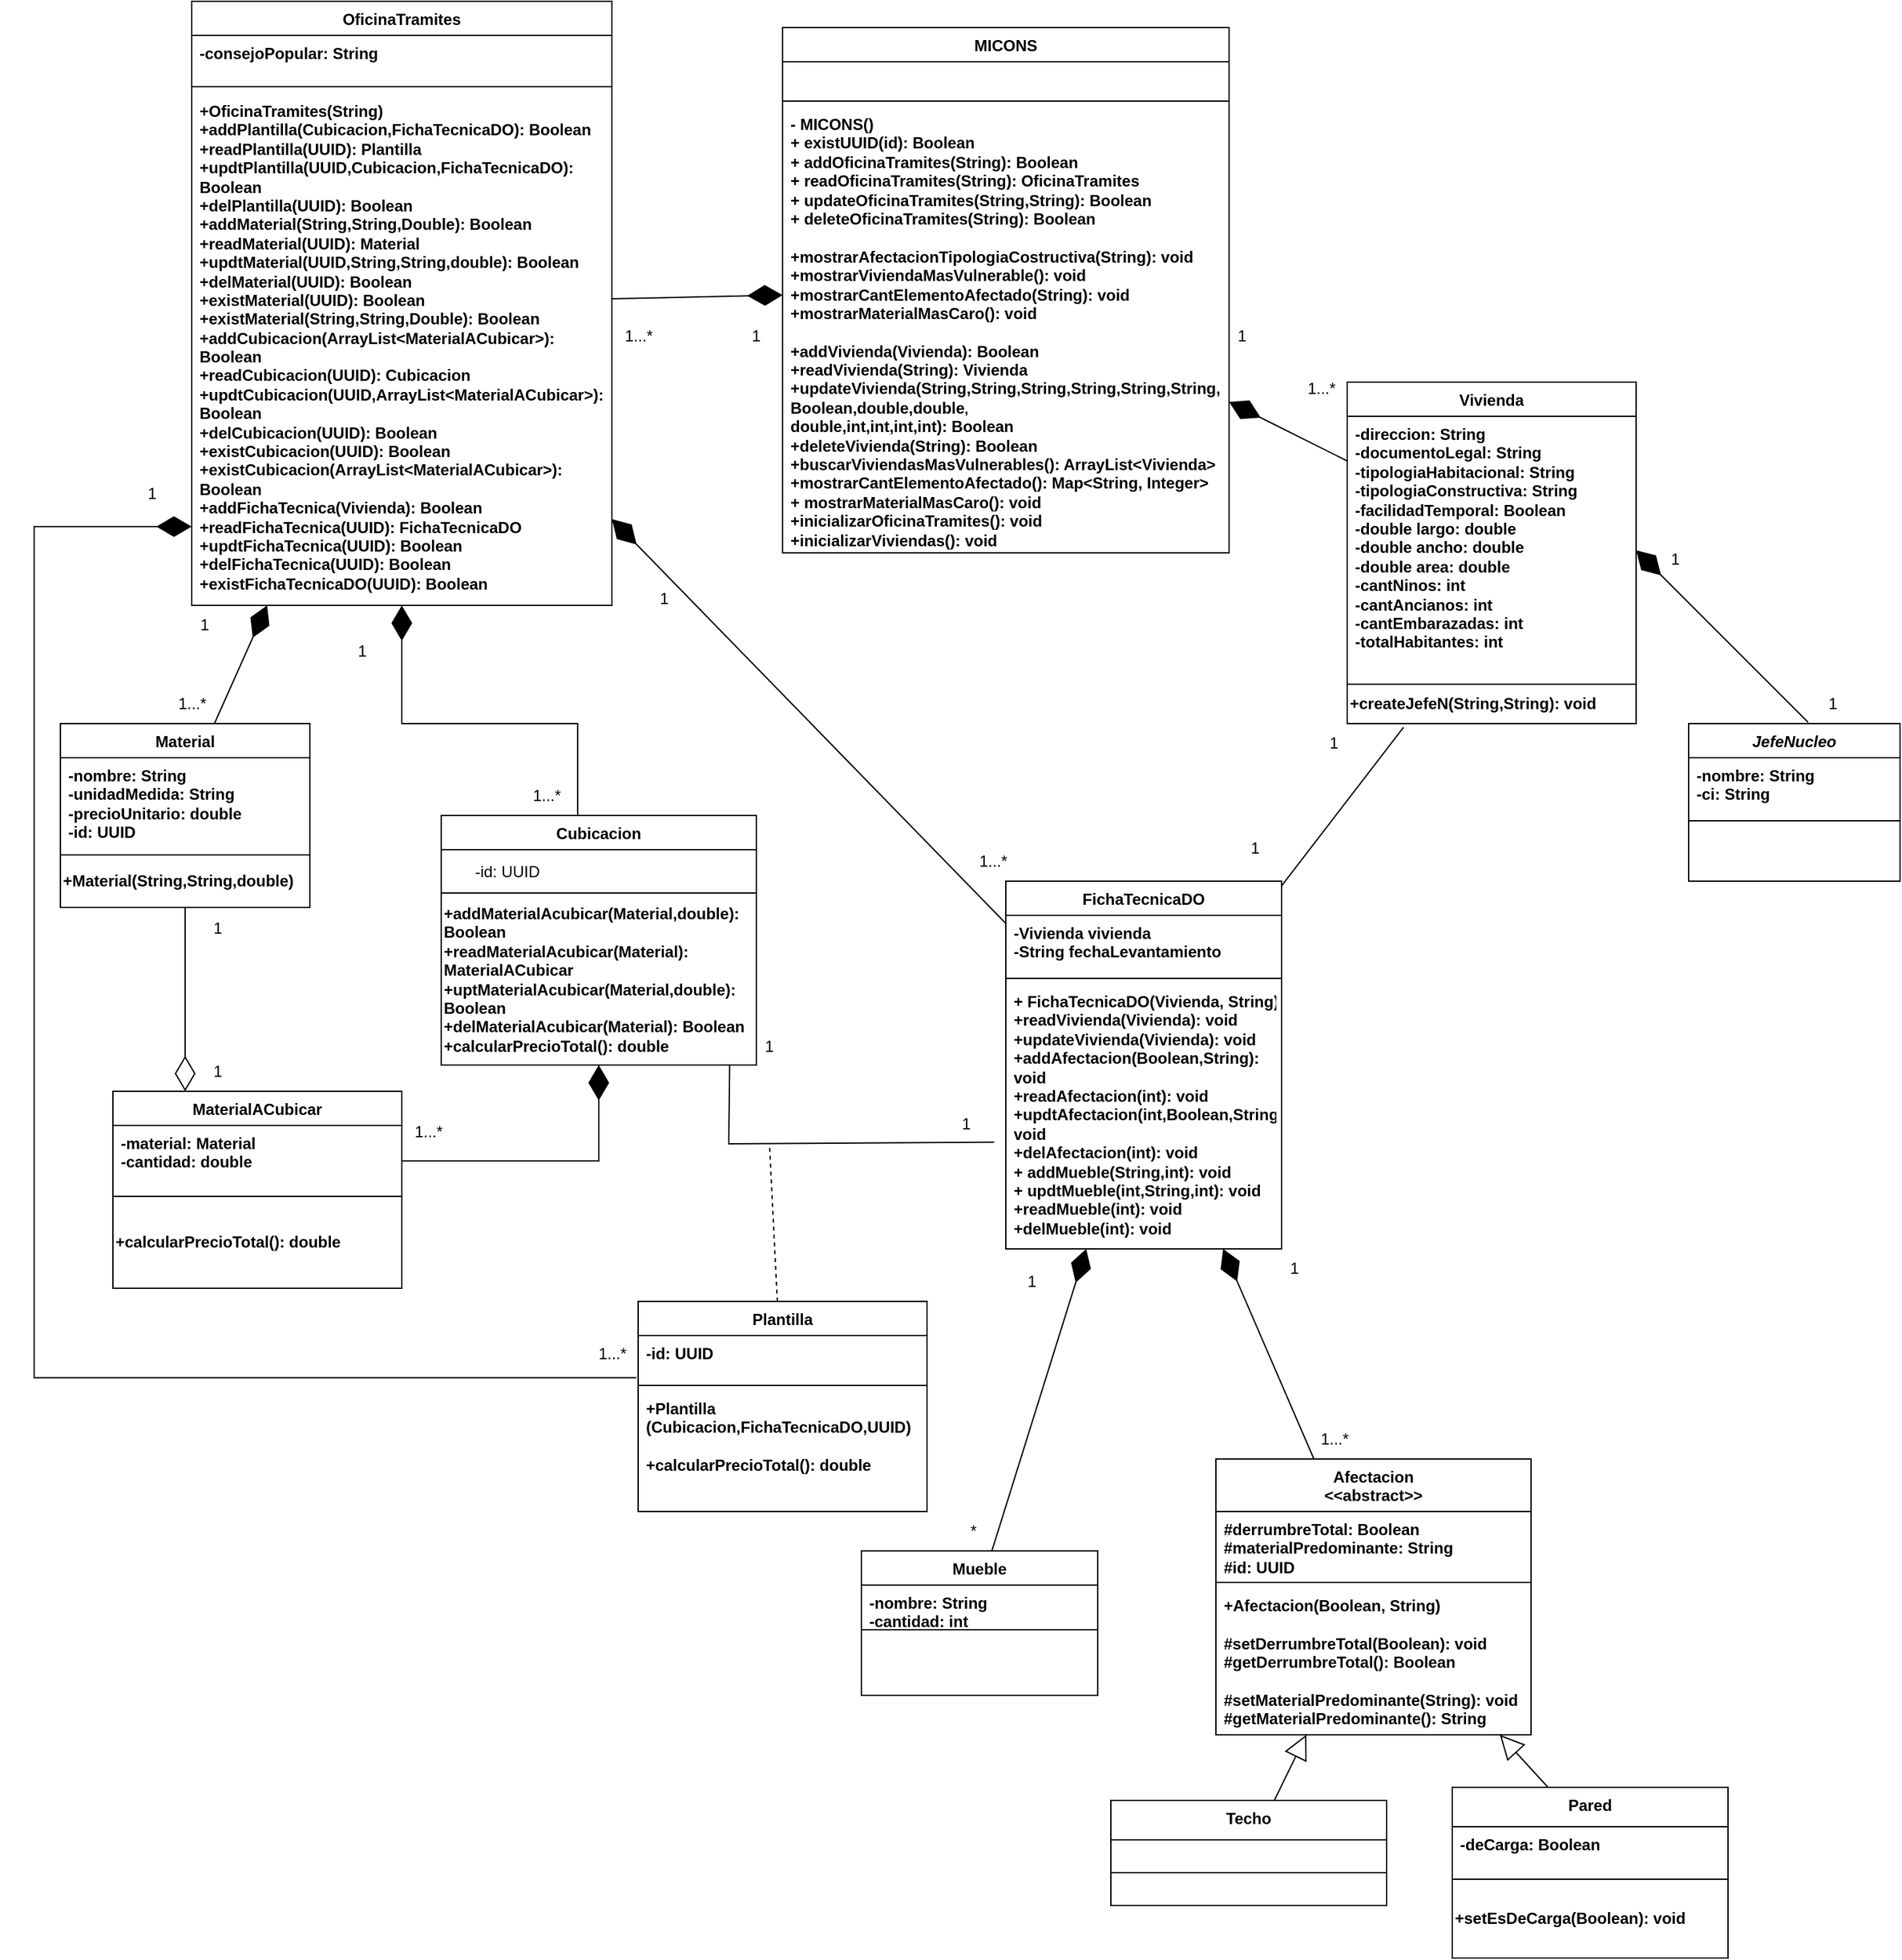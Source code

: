 <mxfile version="24.7.17">
  <diagram name="Página-1" id="uxyVnIiYmk9_Y5tA8j1G">
    <mxGraphModel dx="1691" dy="1685" grid="1" gridSize="10" guides="1" tooltips="1" connect="1" arrows="1" fold="1" page="1" pageScale="1" pageWidth="827" pageHeight="1169" background="#FFFFFF" math="0" shadow="0">
      <root>
        <mxCell id="0" />
        <mxCell id="1" parent="0" />
        <mxCell id="ZzRge6iATfEEZdk-JXdS-19" value="MICONS" style="swimlane;fontStyle=1;align=center;verticalAlign=top;childLayout=stackLayout;horizontal=1;startSize=26;horizontalStack=0;resizeParent=1;resizeParentMax=0;resizeLast=0;collapsible=1;marginBottom=0;whiteSpace=wrap;html=1;" parent="1" vertex="1">
          <mxGeometry x="70" y="-440" width="340" height="400" as="geometry" />
        </mxCell>
        <mxCell id="ZzRge6iATfEEZdk-JXdS-107" value="&lt;br&gt;&lt;div&gt;&lt;br&gt;&lt;/div&gt;" style="text;strokeColor=none;fillColor=none;align=left;verticalAlign=top;spacingLeft=4;spacingRight=4;overflow=hidden;rotatable=0;points=[[0,0.5],[1,0.5]];portConstraint=eastwest;whiteSpace=wrap;html=1;" parent="ZzRge6iATfEEZdk-JXdS-19" vertex="1">
          <mxGeometry y="26" width="340" height="26" as="geometry" />
        </mxCell>
        <mxCell id="ZzRge6iATfEEZdk-JXdS-21" value="" style="line;strokeWidth=1;fillColor=none;align=left;verticalAlign=middle;spacingTop=-1;spacingLeft=3;spacingRight=3;rotatable=0;labelPosition=right;points=[];portConstraint=eastwest;strokeColor=inherit;" parent="ZzRge6iATfEEZdk-JXdS-19" vertex="1">
          <mxGeometry y="52" width="340" height="8" as="geometry" />
        </mxCell>
        <mxCell id="ZzRge6iATfEEZdk-JXdS-22" value="&lt;div&gt;&lt;b&gt;- MICONS()&lt;/b&gt;&lt;/div&gt;&lt;div&gt;&lt;b&gt;+ existUUID(id): Boolean&lt;/b&gt;&lt;/div&gt;&lt;div&gt;&lt;b&gt;+ addOficinaTramites(String): Boolean&lt;/b&gt;&lt;/div&gt;&lt;b&gt;+ readOficinaTramites(String): OficinaTramites&lt;/b&gt;&lt;div&gt;&lt;b&gt;+ updateOficinaTramites(String,String): Boolean&lt;/b&gt;&lt;b&gt;&lt;br&gt;&lt;/b&gt;&lt;div&gt;&lt;b&gt;+ deleteOficinaTramites(String): Boolean&lt;br&gt;&lt;/b&gt;&lt;div&gt;&lt;b&gt;&lt;br&gt;&lt;/b&gt;&lt;/div&gt;&lt;div&gt;&lt;b&gt;+mostrarAfectacionTipologiaCostructiva(String): void&lt;/b&gt;&lt;/div&gt;&lt;div&gt;&lt;b&gt;+mostrarViviendaMasVulnerable(): void&lt;/b&gt;&lt;/div&gt;&lt;div&gt;&lt;b&gt;+mostrarCantElementoAfectado(String): void&lt;/b&gt;&lt;/div&gt;&lt;div&gt;&lt;b&gt;+mostrarMaterialMasCaro(): void&lt;/b&gt;&lt;/div&gt;&lt;div&gt;&lt;b style=&quot;background-color: initial;&quot;&gt;&lt;br&gt;&lt;/b&gt;&lt;/div&gt;&lt;div&gt;&lt;b style=&quot;background-color: initial;&quot;&gt;+addVivienda(Vivienda&lt;/b&gt;&lt;b style=&quot;background-color: initial;&quot;&gt;): Boolean&lt;/b&gt;&lt;/div&gt;&lt;div&gt;&lt;div&gt;&lt;b&gt;+readVivienda(String): Vivienda&lt;/b&gt;&lt;/div&gt;&lt;div&gt;&lt;b&gt;+updateVivienda(String,String,String,&lt;/b&gt;&lt;b style=&quot;background-color: initial;&quot;&gt;String,&lt;/b&gt;&lt;b style=&quot;background-color: initial;&quot;&gt;String,&lt;/b&gt;&lt;b style=&quot;background-color: initial;&quot;&gt;String&lt;/b&gt;&lt;b style=&quot;background-color: initial;&quot;&gt;,&lt;/b&gt;&lt;/div&gt;&lt;div&gt;&lt;b style=&quot;background-color: initial;&quot;&gt;Boolean,&lt;/b&gt;&lt;b style=&quot;background-color: initial;&quot;&gt;double,&lt;/b&gt;&lt;b style=&quot;background-color: initial;&quot;&gt;double&lt;span style=&quot;font-size: 10px;&quot;&gt;,&lt;/span&gt;&lt;/b&gt;&lt;/div&gt;&lt;div&gt;&lt;b style=&quot;background-color: initial;&quot;&gt;double,int,&lt;/b&gt;&lt;b style=&quot;background-color: initial;&quot;&gt;int,&lt;/b&gt;&lt;b style=&quot;background-color: initial;&quot;&gt;int,&lt;/b&gt;&lt;b style=&quot;background-color: initial;&quot;&gt;int&lt;/b&gt;&lt;b style=&quot;background-color: initial;&quot;&gt;): Boolean&lt;/b&gt;&lt;/div&gt;&lt;div&gt;&lt;b&gt;+deleteVivienda(String): Boolean&lt;/b&gt;&lt;/div&gt;&lt;/div&gt;&lt;/div&gt;&lt;/div&gt;&lt;div&gt;&lt;b&gt;+buscarViviendasMasVulnerables(): ArrayList&amp;lt;Vivienda&amp;gt;&lt;/b&gt;&lt;/div&gt;&lt;div&gt;&lt;b&gt;+mostrarCantElementoAfectado(): Map&amp;lt;String, Integer&amp;gt;&lt;/b&gt;&lt;/div&gt;&lt;div&gt;&lt;b&gt;+ mostrarMaterialMasCaro(): void&lt;/b&gt;&lt;/div&gt;&lt;div&gt;&lt;b&gt;+inicializarOficinaTramites(): void&lt;/b&gt;&lt;/div&gt;&lt;div&gt;&lt;b&gt;+inicializarViviendas(): void&lt;/b&gt;&lt;/div&gt;" style="text;strokeColor=none;fillColor=none;align=left;verticalAlign=top;spacingLeft=4;spacingRight=4;overflow=hidden;rotatable=0;points=[[0,0.5],[1,0.5]];portConstraint=eastwest;whiteSpace=wrap;html=1;" parent="ZzRge6iATfEEZdk-JXdS-19" vertex="1">
          <mxGeometry y="60" width="340" height="340" as="geometry" />
        </mxCell>
        <mxCell id="ZzRge6iATfEEZdk-JXdS-23" value="FichaTecnicaDO" style="swimlane;fontStyle=1;align=center;verticalAlign=top;childLayout=stackLayout;horizontal=1;startSize=26;horizontalStack=0;resizeParent=1;resizeParentMax=0;resizeLast=0;collapsible=1;marginBottom=0;whiteSpace=wrap;html=1;" parent="1" vertex="1">
          <mxGeometry x="240" y="210" width="210" height="280" as="geometry">
            <mxRectangle x="180" y="378" width="130" height="30" as="alternateBounds" />
          </mxGeometry>
        </mxCell>
        <mxCell id="ZzRge6iATfEEZdk-JXdS-24" value="&lt;b&gt;-Vivienda vivienda&lt;/b&gt;&lt;div&gt;&lt;b&gt;-String&lt;span style=&quot;background-color: transparent; color: light-dark(rgb(0, 0, 0), rgb(255, 255, 255));&quot;&gt;&amp;nbsp;fechaLevantamiento&lt;/span&gt;&lt;/b&gt;&lt;/div&gt;" style="text;strokeColor=none;fillColor=none;align=left;verticalAlign=top;spacingLeft=4;spacingRight=4;overflow=hidden;rotatable=0;points=[[0,0.5],[1,0.5]];portConstraint=eastwest;whiteSpace=wrap;html=1;" parent="ZzRge6iATfEEZdk-JXdS-23" vertex="1">
          <mxGeometry y="26" width="210" height="44" as="geometry" />
        </mxCell>
        <mxCell id="ZzRge6iATfEEZdk-JXdS-25" value="" style="line;strokeWidth=1;fillColor=none;align=left;verticalAlign=middle;spacingTop=-1;spacingLeft=3;spacingRight=3;rotatable=0;labelPosition=right;points=[];portConstraint=eastwest;strokeColor=inherit;" parent="ZzRge6iATfEEZdk-JXdS-23" vertex="1">
          <mxGeometry y="70" width="210" height="8" as="geometry" />
        </mxCell>
        <mxCell id="ZzRge6iATfEEZdk-JXdS-26" value="&lt;b&gt;+ FichaTecnicaDO(Vivienda, String)&lt;/b&gt;&lt;div&gt;&lt;b&gt;+readVivienda(Vivienda): void&lt;/b&gt;&lt;/div&gt;&lt;div&gt;&lt;b&gt;+updateVivienda(Vivienda): void&lt;/b&gt;&lt;/div&gt;&lt;div&gt;&lt;b&gt;+addAfectacion(Boolean,String): void&lt;/b&gt;&lt;/div&gt;&lt;div&gt;&lt;div&gt;&lt;b&gt;+read&lt;/b&gt;&lt;b style=&quot;background-color: initial;&quot;&gt;Afectacion&lt;/b&gt;&lt;b style=&quot;background-color: initial;&quot;&gt;(int&lt;/b&gt;&lt;b style=&quot;background-color: initial;&quot;&gt;): void&lt;/b&gt;&lt;/div&gt;&lt;div&gt;&lt;b&gt;+updtAfectacion(int,Boolean,String): void&lt;/b&gt;&lt;b style=&quot;background-color: initial;&quot;&gt;&lt;br&gt;&lt;/b&gt;&lt;/div&gt;&lt;div&gt;&lt;b&gt;+del&lt;/b&gt;&lt;b style=&quot;background-color: initial;&quot;&gt;Afectacion&lt;/b&gt;&lt;b style=&quot;background-color: initial;&quot;&gt;(int): void&lt;/b&gt;&lt;/div&gt;&lt;/div&gt;&lt;div&gt;&lt;b&gt;+ addMueble(String,int): void&lt;/b&gt;&lt;/div&gt;&lt;div&gt;&lt;b&gt;+ updtMueble(int,String,int): void&lt;/b&gt;&lt;b&gt;&lt;br&gt;&lt;/b&gt;&lt;/div&gt;&lt;div&gt;&lt;div&gt;&lt;b&gt;+readMueble(int): void&lt;/b&gt;&lt;/div&gt;&lt;div&gt;&lt;b&gt;+delMueble(int): void&lt;/b&gt;&lt;/div&gt;&lt;/div&gt;&lt;div&gt;&lt;br&gt;&lt;/div&gt;" style="text;strokeColor=none;fillColor=none;align=left;verticalAlign=top;spacingLeft=4;spacingRight=4;overflow=hidden;rotatable=0;points=[[0,0.5],[1,0.5]];portConstraint=eastwest;whiteSpace=wrap;html=1;" parent="ZzRge6iATfEEZdk-JXdS-23" vertex="1">
          <mxGeometry y="78" width="210" height="202" as="geometry" />
        </mxCell>
        <mxCell id="ZzRge6iATfEEZdk-JXdS-27" value="Vivienda" style="swimlane;fontStyle=1;align=center;verticalAlign=top;childLayout=stackLayout;horizontal=1;startSize=26;horizontalStack=0;resizeParent=1;resizeParentMax=0;resizeLast=0;collapsible=1;marginBottom=0;whiteSpace=wrap;html=1;" parent="1" vertex="1">
          <mxGeometry x="500" y="-170" width="220" height="230" as="geometry">
            <mxRectangle x="450" y="-150" width="90" height="30" as="alternateBounds" />
          </mxGeometry>
        </mxCell>
        <mxCell id="ZzRge6iATfEEZdk-JXdS-28" value="&lt;div&gt;&lt;b&gt;-direccion: String&lt;/b&gt;&lt;div&gt;&lt;div&gt;&lt;b&gt;-documentoLegal:&amp;nbsp;&lt;span style=&quot;background-color: initial;&quot;&gt;String&lt;/span&gt;&lt;/b&gt;&lt;/div&gt;&lt;/div&gt;&lt;div&gt;&lt;b&gt;-tipologiaHabitacional:&amp;nbsp;&lt;span style=&quot;background-color: initial;&quot;&gt;String&lt;/span&gt;&lt;/b&gt;&lt;/div&gt;&lt;div&gt;&lt;span style=&quot;background-color: transparent; color: light-dark(rgb(0, 0, 0), rgb(255, 255, 255));&quot;&gt;&lt;b&gt;-tipologiaConstructiva: String&lt;/b&gt;&lt;/span&gt;&lt;/div&gt;&lt;div&gt;&lt;b&gt;-facilidadTemporal: Boolean&lt;/b&gt;&lt;/div&gt;&lt;div&gt;&lt;b&gt;-double largo: double&lt;/b&gt;&lt;/div&gt;&lt;div&gt;&lt;b&gt;-double ancho: double&lt;/b&gt;&lt;/div&gt;&lt;div&gt;&lt;b&gt;-double area: double&lt;/b&gt;&lt;/div&gt;&lt;div&gt;&lt;b&gt;-cantNinos: int&lt;/b&gt;&lt;/div&gt;&lt;div&gt;&lt;b&gt;-cantAncianos: int&lt;/b&gt;&lt;/div&gt;&lt;div&gt;&lt;b&gt;-cantEmbarazadas: int&lt;/b&gt;&lt;/div&gt;&lt;div&gt;&lt;b&gt;-totalHabitantes: int&lt;/b&gt;&lt;/div&gt;&lt;/div&gt;" style="text;strokeColor=none;fillColor=none;align=left;verticalAlign=top;spacingLeft=4;spacingRight=4;overflow=hidden;rotatable=0;points=[[0,0.5],[1,0.5]];portConstraint=eastwest;whiteSpace=wrap;html=1;" parent="ZzRge6iATfEEZdk-JXdS-27" vertex="1">
          <mxGeometry y="26" width="220" height="204" as="geometry" />
        </mxCell>
        <mxCell id="ZzRge6iATfEEZdk-JXdS-39" value="JefeNucleo" style="swimlane;fontStyle=3;align=center;verticalAlign=top;childLayout=stackLayout;horizontal=1;startSize=26;horizontalStack=0;resizeParent=1;resizeParentMax=0;resizeLast=0;collapsible=1;marginBottom=0;whiteSpace=wrap;html=1;" parent="1" vertex="1">
          <mxGeometry x="760" y="90" width="161" height="120" as="geometry">
            <mxRectangle x="390" y="378" width="100" height="30" as="alternateBounds" />
          </mxGeometry>
        </mxCell>
        <mxCell id="ZzRge6iATfEEZdk-JXdS-40" value="-nombre:&amp;nbsp;String&lt;div&gt;-ci:&amp;nbsp;&lt;span style=&quot;background-color: initial;&quot;&gt;String&lt;/span&gt;&lt;/div&gt;" style="text;strokeColor=none;fillColor=none;align=left;verticalAlign=top;spacingLeft=4;spacingRight=4;overflow=hidden;rotatable=0;points=[[0,0.5],[1,0.5]];portConstraint=eastwest;whiteSpace=wrap;html=1;fontStyle=1" parent="ZzRge6iATfEEZdk-JXdS-39" vertex="1">
          <mxGeometry y="26" width="161" height="44" as="geometry" />
        </mxCell>
        <mxCell id="ZzRge6iATfEEZdk-JXdS-41" value="" style="line;strokeWidth=1;fillColor=none;align=left;verticalAlign=middle;spacingTop=-1;spacingLeft=3;spacingRight=3;rotatable=0;labelPosition=right;points=[];portConstraint=eastwest;strokeColor=inherit;" parent="ZzRge6iATfEEZdk-JXdS-39" vertex="1">
          <mxGeometry y="70" width="161" height="8" as="geometry" />
        </mxCell>
        <mxCell id="ZzRge6iATfEEZdk-JXdS-42" value="&lt;div&gt;&lt;br&gt;&lt;/div&gt;" style="text;strokeColor=none;fillColor=none;align=left;verticalAlign=top;spacingLeft=4;spacingRight=4;overflow=hidden;rotatable=0;points=[[0,0.5],[1,0.5]];portConstraint=eastwest;whiteSpace=wrap;html=1;" parent="ZzRge6iATfEEZdk-JXdS-39" vertex="1">
          <mxGeometry y="78" width="161" height="42" as="geometry" />
        </mxCell>
        <mxCell id="ZzRge6iATfEEZdk-JXdS-43" value="Afectacion&lt;div&gt;&amp;lt;&amp;lt;abstract&amp;gt;&amp;gt;&lt;/div&gt;" style="swimlane;fontStyle=1;align=center;verticalAlign=top;childLayout=stackLayout;horizontal=1;startSize=40;horizontalStack=0;resizeParent=1;resizeParentMax=0;resizeLast=0;collapsible=1;marginBottom=0;whiteSpace=wrap;html=1;" parent="1" vertex="1">
          <mxGeometry x="400" y="650" width="240" height="210" as="geometry">
            <mxRectangle x="450" y="560" width="110" height="40" as="alternateBounds" />
          </mxGeometry>
        </mxCell>
        <mxCell id="ZzRge6iATfEEZdk-JXdS-44" value="#derrumbreTotal: Boolean&lt;div&gt;#materialPredominante:&amp;nbsp;&lt;span style=&quot;background-color: initial;&quot;&gt;String&lt;/span&gt;&lt;/div&gt;&lt;div&gt;#id: UUID&lt;/div&gt;" style="text;strokeColor=none;fillColor=none;align=left;verticalAlign=top;spacingLeft=4;spacingRight=4;overflow=hidden;rotatable=0;points=[[0,0.5],[1,0.5]];portConstraint=eastwest;whiteSpace=wrap;html=1;fontStyle=1" parent="ZzRge6iATfEEZdk-JXdS-43" vertex="1">
          <mxGeometry y="40" width="240" height="50" as="geometry" />
        </mxCell>
        <mxCell id="ZzRge6iATfEEZdk-JXdS-45" value="" style="line;strokeWidth=1;fillColor=none;align=left;verticalAlign=middle;spacingTop=-1;spacingLeft=3;spacingRight=3;rotatable=0;labelPosition=right;points=[];portConstraint=eastwest;strokeColor=inherit;" parent="ZzRge6iATfEEZdk-JXdS-43" vertex="1">
          <mxGeometry y="90" width="240" height="8" as="geometry" />
        </mxCell>
        <mxCell id="ZzRge6iATfEEZdk-JXdS-46" value="&lt;div&gt;&lt;b&gt;+Afectacion(Boolean, String)&lt;/b&gt;&lt;/div&gt;&lt;div&gt;&lt;b&gt;&lt;br&gt;&lt;/b&gt;&lt;/div&gt;&lt;div&gt;&lt;div&gt;&lt;b&gt;#setDerrumbreTotal(Boolean): void&lt;/b&gt;&lt;/div&gt;&lt;div&gt;&lt;b&gt;#getDerrumbreTotal(): Boolean&lt;/b&gt;&lt;/div&gt;&lt;div&gt;&lt;b&gt;&lt;br&gt;&lt;/b&gt;&lt;/div&gt;&lt;b&gt;#setMaterialPredominante(String): void&lt;/b&gt;&lt;div&gt;&lt;b&gt;#getMaterialPredominante(): String&lt;br&gt;&lt;/b&gt;&lt;div&gt;&lt;br&gt;&lt;/div&gt;&lt;/div&gt;&lt;/div&gt;" style="text;strokeColor=none;fillColor=none;align=left;verticalAlign=top;spacingLeft=4;spacingRight=4;overflow=hidden;rotatable=0;points=[[0,0.5],[1,0.5]];portConstraint=eastwest;whiteSpace=wrap;html=1;" parent="ZzRge6iATfEEZdk-JXdS-43" vertex="1">
          <mxGeometry y="98" width="240" height="112" as="geometry" />
        </mxCell>
        <mxCell id="ZzRge6iATfEEZdk-JXdS-51" value="MaterialACubicar" style="swimlane;fontStyle=1;align=center;verticalAlign=top;childLayout=stackLayout;horizontal=1;startSize=26;horizontalStack=0;resizeParent=1;resizeParentMax=0;resizeLast=0;collapsible=1;marginBottom=0;whiteSpace=wrap;html=1;" parent="1" vertex="1">
          <mxGeometry x="-440" y="370" width="220" height="80" as="geometry">
            <mxRectangle x="490" y="420" width="100" height="30" as="alternateBounds" />
          </mxGeometry>
        </mxCell>
        <mxCell id="ZzRge6iATfEEZdk-JXdS-52" value="-material: Material&lt;div&gt;-cantidad: double&lt;/div&gt;" style="text;strokeColor=none;fillColor=none;align=left;verticalAlign=top;spacingLeft=4;spacingRight=4;overflow=hidden;rotatable=0;points=[[0,0.5],[1,0.5]];portConstraint=eastwest;whiteSpace=wrap;html=1;fontStyle=1" parent="ZzRge6iATfEEZdk-JXdS-51" vertex="1">
          <mxGeometry y="26" width="220" height="54" as="geometry" />
        </mxCell>
        <mxCell id="ZzRge6iATfEEZdk-JXdS-55" value="Material" style="swimlane;fontStyle=1;align=center;verticalAlign=top;childLayout=stackLayout;horizontal=1;startSize=26;horizontalStack=0;resizeParent=1;resizeParentMax=0;resizeLast=0;collapsible=1;marginBottom=0;whiteSpace=wrap;html=1;" parent="1" vertex="1">
          <mxGeometry x="-480" y="90" width="190" height="100" as="geometry" />
        </mxCell>
        <mxCell id="ZzRge6iATfEEZdk-JXdS-56" value="-nombre:&amp;nbsp;String&lt;div&gt;-unidadMedida:&amp;nbsp;&lt;span style=&quot;background-color: initial;&quot;&gt;String&lt;/span&gt;&lt;/div&gt;&lt;div&gt;-precioUnitario: double&lt;/div&gt;&lt;div&gt;-id: UUID&lt;/div&gt;" style="text;strokeColor=none;fillColor=none;align=left;verticalAlign=top;spacingLeft=4;spacingRight=4;overflow=hidden;rotatable=0;points=[[0,0.5],[1,0.5]];portConstraint=eastwest;whiteSpace=wrap;html=1;fontStyle=1" parent="ZzRge6iATfEEZdk-JXdS-55" vertex="1">
          <mxGeometry y="26" width="190" height="74" as="geometry" />
        </mxCell>
        <mxCell id="ZzRge6iATfEEZdk-JXdS-88" value="Mueble" style="swimlane;fontStyle=1;align=center;verticalAlign=top;childLayout=stackLayout;horizontal=1;startSize=26;horizontalStack=0;resizeParent=1;resizeParentMax=0;resizeLast=0;collapsible=1;marginBottom=0;whiteSpace=wrap;html=1;" parent="1" vertex="1">
          <mxGeometry x="130" y="720" width="180" height="60" as="geometry" />
        </mxCell>
        <mxCell id="ZzRge6iATfEEZdk-JXdS-89" value="-nombre:&amp;nbsp;String&lt;div&gt;&lt;span style=&quot;background-color: transparent; color: light-dark(rgb(0, 0, 0), rgb(255, 255, 255));&quot;&gt;-cantidad: int&lt;/span&gt;&lt;/div&gt;" style="text;strokeColor=none;fillColor=none;align=left;verticalAlign=top;spacingLeft=4;spacingRight=4;overflow=hidden;rotatable=0;points=[[0,0.5],[1,0.5]];portConstraint=eastwest;whiteSpace=wrap;html=1;fontStyle=1" parent="ZzRge6iATfEEZdk-JXdS-88" vertex="1">
          <mxGeometry y="26" width="180" height="34" as="geometry" />
        </mxCell>
        <mxCell id="ZzRge6iATfEEZdk-JXdS-113" value="" style="endArrow=diamondThin;endFill=1;endSize=24;html=1;rounded=0;" parent="1" source="ZzRge6iATfEEZdk-JXdS-43" target="ZzRge6iATfEEZdk-JXdS-23" edge="1">
          <mxGeometry width="160" relative="1" as="geometry">
            <mxPoint x="260" y="640" as="sourcePoint" />
            <mxPoint x="335" y="570" as="targetPoint" />
          </mxGeometry>
        </mxCell>
        <mxCell id="ZzRge6iATfEEZdk-JXdS-115" value="" style="endArrow=diamondThin;endFill=1;endSize=24;html=1;rounded=0;" parent="1" source="ZzRge6iATfEEZdk-JXdS-88" target="ZzRge6iATfEEZdk-JXdS-23" edge="1">
          <mxGeometry width="160" relative="1" as="geometry">
            <mxPoint x="255" y="650" as="sourcePoint" />
            <mxPoint x="255" y="514" as="targetPoint" />
          </mxGeometry>
        </mxCell>
        <mxCell id="ZzRge6iATfEEZdk-JXdS-118" value="" style="endArrow=diamondThin;endFill=1;endSize=24;html=1;rounded=0;" parent="1" source="ZzRge6iATfEEZdk-JXdS-27" target="ZzRge6iATfEEZdk-JXdS-19" edge="1">
          <mxGeometry width="160" relative="1" as="geometry">
            <mxPoint x="409" y="30" as="sourcePoint" />
            <mxPoint x="330" y="30" as="targetPoint" />
          </mxGeometry>
        </mxCell>
        <mxCell id="ZzRge6iATfEEZdk-JXdS-119" value="" style="endArrow=block;endSize=16;endFill=0;html=1;rounded=0;" parent="1" source="ZzRge6iATfEEZdk-JXdS-172" target="ZzRge6iATfEEZdk-JXdS-43" edge="1">
          <mxGeometry width="160" relative="1" as="geometry">
            <mxPoint x="650.565" y="840" as="sourcePoint" />
            <mxPoint x="75.94" y="749.33" as="targetPoint" />
          </mxGeometry>
        </mxCell>
        <mxCell id="ZzRge6iATfEEZdk-JXdS-120" value="" style="endArrow=block;endSize=16;endFill=0;html=1;rounded=0;" parent="1" source="ZzRge6iATfEEZdk-JXdS-182" target="ZzRge6iATfEEZdk-JXdS-43" edge="1">
          <mxGeometry x="-0.002" width="160" relative="1" as="geometry">
            <mxPoint x="472.663" y="870" as="sourcePoint" />
            <mxPoint x="440.001" y="915" as="targetPoint" />
            <mxPoint as="offset" />
          </mxGeometry>
        </mxCell>
        <mxCell id="ZzRge6iATfEEZdk-JXdS-121" value="" style="endArrow=none;endFill=0;endSize=24;html=1;rounded=0;exitX=0.195;exitY=1.095;exitDx=0;exitDy=0;exitPerimeter=0;" parent="1" source="aqfapDyJnlT1aY4_x-Au-2" target="ZzRge6iATfEEZdk-JXdS-23" edge="1">
          <mxGeometry width="160" relative="1" as="geometry">
            <mxPoint x="340" y="260" as="sourcePoint" />
            <mxPoint x="500" y="260" as="targetPoint" />
          </mxGeometry>
        </mxCell>
        <mxCell id="ZzRge6iATfEEZdk-JXdS-122" value="OficinaTramites" style="swimlane;fontStyle=1;align=center;verticalAlign=top;childLayout=stackLayout;horizontal=1;startSize=26;horizontalStack=0;resizeParent=1;resizeParentMax=0;resizeLast=0;collapsible=1;marginBottom=0;whiteSpace=wrap;html=1;" parent="1" vertex="1">
          <mxGeometry x="-380" y="-460" width="320" height="460" as="geometry">
            <mxRectangle x="165" y="210" width="130" height="30" as="alternateBounds" />
          </mxGeometry>
        </mxCell>
        <mxCell id="ZzRge6iATfEEZdk-JXdS-123" value="&lt;div&gt;&lt;b&gt;-consejoPopular:&amp;nbsp;&lt;span style=&quot;background-color: initial;&quot;&gt;String&lt;/span&gt;&lt;/b&gt;&lt;/div&gt;" style="text;strokeColor=none;fillColor=none;align=left;verticalAlign=top;spacingLeft=4;spacingRight=4;overflow=hidden;rotatable=0;points=[[0,0.5],[1,0.5]];portConstraint=eastwest;whiteSpace=wrap;html=1;" parent="ZzRge6iATfEEZdk-JXdS-122" vertex="1">
          <mxGeometry y="26" width="320" height="34" as="geometry" />
        </mxCell>
        <mxCell id="ZzRge6iATfEEZdk-JXdS-124" value="" style="line;strokeWidth=1;fillColor=none;align=left;verticalAlign=middle;spacingTop=-1;spacingLeft=3;spacingRight=3;rotatable=0;labelPosition=right;points=[];portConstraint=eastwest;strokeColor=inherit;" parent="ZzRge6iATfEEZdk-JXdS-122" vertex="1">
          <mxGeometry y="60" width="320" height="10" as="geometry" />
        </mxCell>
        <mxCell id="ZzRge6iATfEEZdk-JXdS-125" value="&lt;div&gt;&lt;b&gt;+OficinaTramites(String)&lt;/b&gt;&lt;/div&gt;&lt;div&gt;&lt;b&gt;+&lt;/b&gt;&lt;b style=&quot;background-color: initial;&quot;&gt;addPlantilla(Cubicacion,FichaTecnicaDO): Boolean&lt;/b&gt;&lt;/div&gt;&lt;div&gt;&lt;b&gt;+readPlantilla(UUID): Plantilla&lt;/b&gt;&lt;/div&gt;&lt;div&gt;&lt;b&gt;+updtPlantilla(UUID,Cubicacion,FichaTecnicaDO): Boolean&lt;/b&gt;&lt;/div&gt;&lt;div&gt;&lt;b&gt;+delPlantilla(UUID): Boolean&lt;/b&gt;&lt;/div&gt;&lt;b&gt;+addMaterial(String,&lt;/b&gt;&lt;b&gt;String,Double&lt;/b&gt;&lt;b&gt;): Boolean&lt;/b&gt;&lt;div&gt;&lt;b&gt;+readMaterial(UUID): Material&lt;/b&gt;&lt;/div&gt;&lt;div&gt;&lt;b&gt;+updtMaterial(UUID,String,&lt;/b&gt;&lt;b&gt;String,double&lt;/b&gt;&lt;b&gt;): Boolean&lt;/b&gt;&lt;b&gt;&lt;br&gt;&lt;/b&gt;&lt;/div&gt;&lt;div&gt;&lt;b&gt;+delMaterial(UUID): Boolean&lt;/b&gt;&lt;/div&gt;&lt;div&gt;&lt;b&gt;+existMaterial(UUID): Boolean&lt;/b&gt;&lt;/div&gt;&lt;div&gt;&lt;b&gt;+existMaterial(String,String,Double): Boolean&lt;br&gt;&lt;/b&gt;&lt;div&gt;&lt;div&gt;&lt;b&gt;+addCubicacion(ArrayList&amp;lt;MaterialACubicar&amp;gt;): Boolean&lt;/b&gt;&lt;/div&gt;&lt;div&gt;&lt;b&gt;+readCubicacion(UUID): Cubicacion&lt;/b&gt;&lt;/div&gt;&lt;div&gt;&lt;b&gt;+updt&lt;/b&gt;&lt;b style=&quot;background-color: initial;&quot;&gt;Cubicacion(UUID,ArrayList&amp;lt;MaterialACubicar&amp;gt;): Boolean&lt;/b&gt;&lt;/div&gt;&lt;div&gt;&lt;b&gt;+delCubicacion(UUID): Boolean&lt;/b&gt;&lt;/div&gt;&lt;/div&gt;&lt;/div&gt;&lt;div&gt;&lt;b&gt;+existCubicacion(UUID): Boolean&lt;/b&gt;&lt;/div&gt;&lt;div&gt;&lt;b&gt;+existCubicacion(ArrayList&amp;lt;MaterialACubicar&amp;gt;): Boolean&lt;/b&gt;&lt;/div&gt;&lt;div&gt;&lt;b&gt;+&lt;/b&gt;&lt;b style=&quot;background-color: initial;&quot;&gt;add&lt;/b&gt;&lt;b style=&quot;background-color: initial;&quot;&gt;FichaTecnica&lt;/b&gt;&lt;b style=&quot;background-color: initial;&quot;&gt;(Vivienda&lt;/b&gt;&lt;b style=&quot;background-color: initial;&quot;&gt;): Boolean&lt;/b&gt;&lt;/div&gt;&lt;div&gt;&lt;b&gt;+read&lt;/b&gt;&lt;b style=&quot;background-color: initial;&quot;&gt;FichaTecnica&lt;/b&gt;&lt;b style=&quot;background-color: initial;&quot;&gt;(UUID&lt;/b&gt;&lt;b style=&quot;background-color: initial;&quot;&gt;): FichaTecnicaDO&lt;/b&gt;&lt;/div&gt;&lt;div&gt;&lt;b&gt;+updt&lt;/b&gt;&lt;b style=&quot;background-color: initial;&quot;&gt;FichaTecnica&lt;/b&gt;&lt;b style=&quot;background-color: initial;&quot;&gt;(UUID&lt;/b&gt;&lt;b style=&quot;background-color: initial;&quot;&gt;): Boolean&lt;/b&gt;&lt;b style=&quot;background-color: initial;&quot;&gt;&lt;br&gt;&lt;/b&gt;&lt;/div&gt;&lt;div&gt;&lt;b&gt;+del&lt;/b&gt;&lt;b style=&quot;background-color: initial;&quot;&gt;FichaTecnica&lt;/b&gt;&lt;b style=&quot;background-color: initial;&quot;&gt;(UUID): Boolean&lt;/b&gt;&lt;/div&gt;&lt;div&gt;&lt;b style=&quot;background-color: initial;&quot;&gt;+existFichaTecnicaDO(UUID): Boolean&lt;/b&gt;&lt;/div&gt;" style="text;strokeColor=none;fillColor=none;align=left;verticalAlign=top;spacingLeft=4;spacingRight=4;overflow=hidden;rotatable=0;points=[[0,0.5],[1,0.5]];portConstraint=eastwest;whiteSpace=wrap;html=1;" parent="ZzRge6iATfEEZdk-JXdS-122" vertex="1">
          <mxGeometry y="70" width="320" height="390" as="geometry" />
        </mxCell>
        <mxCell id="ZzRge6iATfEEZdk-JXdS-126" value="" style="endArrow=diamondThin;endFill=1;endSize=24;html=1;rounded=0;" parent="1" source="ZzRge6iATfEEZdk-JXdS-122" target="ZzRge6iATfEEZdk-JXdS-19" edge="1">
          <mxGeometry width="160" relative="1" as="geometry">
            <mxPoint y="-11.305" as="sourcePoint" />
            <mxPoint x="139.306" y="-110" as="targetPoint" />
          </mxGeometry>
        </mxCell>
        <mxCell id="ZzRge6iATfEEZdk-JXdS-128" value="" style="endArrow=diamondThin;endFill=1;endSize=24;html=1;rounded=0;entryX=1;entryY=0.5;entryDx=0;entryDy=0;exitX=0.441;exitY=-0.008;exitDx=0;exitDy=0;exitPerimeter=0;" parent="1" target="ZzRge6iATfEEZdk-JXdS-28" edge="1">
          <mxGeometry width="160" relative="1" as="geometry">
            <mxPoint x="851.001" y="89.04" as="sourcePoint" />
            <mxPoint x="710" y="20" as="targetPoint" />
          </mxGeometry>
        </mxCell>
        <mxCell id="ZzRge6iATfEEZdk-JXdS-135" value="" style="endArrow=diamondThin;html=1;edgeStyle=orthogonalEdgeStyle;rounded=0;startArrow=none;startFill=0;endFill=0;endSize=24;" parent="1" source="ZzRge6iATfEEZdk-JXdS-55" target="ZzRge6iATfEEZdk-JXdS-51" edge="1">
          <mxGeometry relative="1" as="geometry">
            <mxPoint x="-300" y="430" as="sourcePoint" />
            <mxPoint x="-140" y="430" as="targetPoint" />
            <Array as="points">
              <mxPoint x="-300" y="150" />
              <mxPoint x="-300" y="150" />
            </Array>
          </mxGeometry>
        </mxCell>
        <mxCell id="ZzRge6iATfEEZdk-JXdS-138" value="" style="endArrow=diamondThin;endFill=1;endSize=24;html=1;rounded=0;" parent="1" source="ZzRge6iATfEEZdk-JXdS-55" target="ZzRge6iATfEEZdk-JXdS-122" edge="1">
          <mxGeometry width="160" relative="1" as="geometry">
            <mxPoint x="-220" y="235" as="sourcePoint" />
            <mxPoint x="-220" y="10" as="targetPoint" />
          </mxGeometry>
        </mxCell>
        <mxCell id="ZzRge6iATfEEZdk-JXdS-159" value="&lt;span style=&quot;color: rgba(0, 0, 0, 0); font-family: monospace; font-size: 0px; text-align: start; background-color: rgb(236, 236, 236);&quot;&gt;%3CmxGraphModel%3E%3Croot%3E%3CmxCell%20id%3D%220%22%2F%3E%3CmxCell%20id%3D%221%22%20parent%3D%220%22%2F%3E%3CmxCell%20id%3D%222%22%20value%3D%22%26lt%3Bspan%20style%3D%26quot%3Bfont-size%3A%2012px%3B%20background-color%3A%20rgb(236%2C%20236%2C%20236)%3B%26quot%3B%26gt%3B1...*%26lt%3B%2Fspan%26gt%3B%22%20style%3D%22edgeLabel%3Bhtml%3D1%3Balign%3Dcenter%3BverticalAlign%3Dmiddle%3Bresizable%3D0%3Bpoints%3D%5B%5D%3B%22%20vertex%3D%221%22%20connectable%3D%220%22%20parent%3D%221%22%3E%3CmxGeometry%20x%3D%2282.594%22%20y%3D%22-133.296%22%20as%3D%22geometry%22%2F%3E%3C%2FmxCell%3E%3C%2Froot%3E%3C%2FmxGraphModel%3E&lt;/span&gt;" style="edgeLabel;html=1;align=center;verticalAlign=middle;resizable=0;points=[];" parent="ZzRge6iATfEEZdk-JXdS-138" vertex="1" connectable="0">
          <mxGeometry x="0.697" y="-2" relative="1" as="geometry">
            <mxPoint as="offset" />
          </mxGeometry>
        </mxCell>
        <mxCell id="ZzRge6iATfEEZdk-JXdS-160" value="&lt;span style=&quot;color: rgba(0, 0, 0, 0); font-family: monospace; font-size: 0px; text-align: start; background-color: rgb(236, 236, 236);&quot;&gt;%3CmxGraphModel%3E%3Croot%3E%3CmxCell%20id%3D%220%22%2F%3E%3CmxCell%20id%3D%221%22%20parent%3D%220%22%2F%3E%3CmxCell%20id%3D%222%22%20value%3D%22%26lt%3Bspan%20style%3D%26quot%3Bfont-size%3A%2012px%3B%20background-color%3A%20rgb(236%2C%20236%2C%20236)%3B%26quot%3B%26gt%3B1...*%26lt%3B%2Fspan%26gt%3B%22%20style%3D%22edgeLabel%3Bhtml%3D1%3Balign%3Dcenter%3BverticalAlign%3Dmiddle%3Bresizable%3D0%3Bpoints%3D%5B%5D%3B%22%20vertex%3D%221%22%20connectable%3D%220%22%20parent%3D%221%22%3E%3CmxGeometry%20x%3D%2282.594%22%20y%3D%22-133.296%22%20as%3D%22geometry%22%2F%3E%3C%2FmxCell%3E%3C%2Froot%3E%3C%2FmxGraphModel%3E&lt;/span&gt;" style="edgeLabel;html=1;align=center;verticalAlign=middle;resizable=0;points=[];" parent="ZzRge6iATfEEZdk-JXdS-138" vertex="1" connectable="0">
          <mxGeometry x="0.715" y="-2" relative="1" as="geometry">
            <mxPoint x="-5" y="-41" as="offset" />
          </mxGeometry>
        </mxCell>
        <mxCell id="ZzRge6iATfEEZdk-JXdS-161" value="&lt;span style=&quot;color: rgba(0, 0, 0, 0); font-family: monospace; font-size: 0px; text-align: start; background-color: rgb(236, 236, 236);&quot;&gt;%3CmxGraphModel%3E%3Croot%3E%3CmxCell%20id%3D%220%22%2F%3E%3CmxCell%20id%3D%221%22%20parent%3D%220%22%2F%3E%3CmxCell%20id%3D%222%22%20value%3D%22%26lt%3Bspan%20style%3D%26quot%3Bfont-size%3A%2012px%3B%20background-color%3A%20rgb(236%2C%20236%2C%20236)%3B%26quot%3B%26gt%3B1...*%26lt%3B%2Fspan%26gt%3B%22%20style%3D%22edgeLabel%3Bhtml%3D1%3Balign%3Dcenter%3BverticalAlign%3Dmiddle%3Bresizable%3D0%3Bpoints%3D%5B%5D%3B%22%20vertex%3D%221%22%20connectable%3D%220%22%20parent%3D%221%22%3E%3CmxGeometry%20x%3D%2282.594%22%20y%3D%22-133.296%22%20as%3D%22geometry%22%2F%3E%3C%2FmxCell%3E%3C%2Froot%3E%3C%2FmxGraphModel%3E1&lt;/span&gt;" style="edgeLabel;html=1;align=center;verticalAlign=middle;resizable=0;points=[];" parent="ZzRge6iATfEEZdk-JXdS-138" vertex="1" connectable="0">
          <mxGeometry x="0.751" y="-1" relative="1" as="geometry">
            <mxPoint as="offset" />
          </mxGeometry>
        </mxCell>
        <mxCell id="ZzRge6iATfEEZdk-JXdS-141" value="Plantilla" style="swimlane;fontStyle=1;align=center;verticalAlign=top;childLayout=stackLayout;horizontal=1;startSize=26;horizontalStack=0;resizeParent=1;resizeParentMax=0;resizeLast=0;collapsible=1;marginBottom=0;whiteSpace=wrap;html=1;" parent="1" vertex="1">
          <mxGeometry x="-40" y="530" width="220" height="160" as="geometry">
            <mxRectangle x="490" y="420" width="100" height="30" as="alternateBounds" />
          </mxGeometry>
        </mxCell>
        <mxCell id="ZzRge6iATfEEZdk-JXdS-142" value="&lt;div&gt;&lt;span style=&quot;background-color: transparent; color: light-dark(rgb(0, 0, 0), rgb(255, 255, 255));&quot;&gt;-id: UUID&lt;/span&gt;&lt;/div&gt;" style="text;strokeColor=none;fillColor=none;align=left;verticalAlign=top;spacingLeft=4;spacingRight=4;overflow=hidden;rotatable=0;points=[[0,0.5],[1,0.5]];portConstraint=eastwest;whiteSpace=wrap;html=1;fontStyle=1" parent="ZzRge6iATfEEZdk-JXdS-141" vertex="1">
          <mxGeometry y="26" width="220" height="34" as="geometry" />
        </mxCell>
        <mxCell id="ZzRge6iATfEEZdk-JXdS-143" value="" style="line;strokeWidth=1;fillColor=none;align=left;verticalAlign=middle;spacingTop=-1;spacingLeft=3;spacingRight=3;rotatable=0;labelPosition=right;points=[];portConstraint=eastwest;strokeColor=inherit;" parent="ZzRge6iATfEEZdk-JXdS-141" vertex="1">
          <mxGeometry y="60" width="220" height="8" as="geometry" />
        </mxCell>
        <mxCell id="ZzRge6iATfEEZdk-JXdS-144" value="&lt;b&gt;+Plantilla (Cubicacion,FichaTecnicaDO,UUID)&lt;/b&gt;&lt;div&gt;&lt;b&gt;&lt;br&gt;&lt;/b&gt;&lt;/div&gt;&lt;div&gt;&lt;b&gt;+calcularPrecioTotal(): double&lt;/b&gt;&lt;/div&gt;" style="text;strokeColor=none;fillColor=none;align=left;verticalAlign=top;spacingLeft=4;spacingRight=4;overflow=hidden;rotatable=0;points=[[0,0.5],[1,0.5]];portConstraint=eastwest;whiteSpace=wrap;html=1;" parent="ZzRge6iATfEEZdk-JXdS-141" vertex="1">
          <mxGeometry y="68" width="220" height="92" as="geometry" />
        </mxCell>
        <mxCell id="ZzRge6iATfEEZdk-JXdS-153" value="" style="endArrow=diamondThin;endFill=1;endSize=24;html=1;rounded=0;" parent="1" source="ZzRge6iATfEEZdk-JXdS-23" target="ZzRge6iATfEEZdk-JXdS-122" edge="1">
          <mxGeometry width="160" relative="1" as="geometry">
            <mxPoint x="-28" y="360" as="sourcePoint" />
            <mxPoint x="-69" y="58" as="targetPoint" />
          </mxGeometry>
        </mxCell>
        <mxCell id="ZzRge6iATfEEZdk-JXdS-172" value="Pared" style="swimlane;fontStyle=1;align=center;verticalAlign=top;childLayout=stackLayout;horizontal=1;startSize=30;horizontalStack=0;resizeParent=1;resizeParentMax=0;resizeLast=0;collapsible=1;marginBottom=0;whiteSpace=wrap;html=1;" parent="1" vertex="1">
          <mxGeometry x="580" y="900" width="210" height="70" as="geometry">
            <mxRectangle x="450" y="560" width="110" height="40" as="alternateBounds" />
          </mxGeometry>
        </mxCell>
        <mxCell id="ZzRge6iATfEEZdk-JXdS-173" value="&lt;div&gt;-deCarga: Boolean&lt;/div&gt;" style="text;strokeColor=none;fillColor=none;align=left;verticalAlign=top;spacingLeft=4;spacingRight=4;overflow=hidden;rotatable=0;points=[[0,0.5],[1,0.5]];portConstraint=eastwest;whiteSpace=wrap;html=1;fontStyle=1" parent="ZzRge6iATfEEZdk-JXdS-172" vertex="1">
          <mxGeometry y="30" width="210" height="40" as="geometry" />
        </mxCell>
        <mxCell id="ZzRge6iATfEEZdk-JXdS-182" value="Techo" style="swimlane;fontStyle=1;align=center;verticalAlign=top;childLayout=stackLayout;horizontal=1;startSize=30;horizontalStack=0;resizeParent=1;resizeParentMax=0;resizeLast=0;collapsible=1;marginBottom=0;whiteSpace=wrap;html=1;" parent="1" vertex="1">
          <mxGeometry x="320" y="910" width="210" height="80" as="geometry">
            <mxRectangle x="450" y="560" width="110" height="40" as="alternateBounds" />
          </mxGeometry>
        </mxCell>
        <mxCell id="ZzRge6iATfEEZdk-JXdS-184" value="&#xa;&#xa;&#xa;" style="line;strokeWidth=1;fillColor=none;align=left;verticalAlign=middle;spacingTop=-1;spacingLeft=3;spacingRight=3;rotatable=0;labelPosition=right;points=[];portConstraint=eastwest;strokeColor=inherit;" parent="ZzRge6iATfEEZdk-JXdS-182" vertex="1">
          <mxGeometry y="30" width="210" height="50" as="geometry" />
        </mxCell>
        <mxCell id="7jV6LCeq18Q2oFBTcf7_-4" value="" style="endArrow=none;dashed=1;html=1;rounded=0;" parent="1" source="ZzRge6iATfEEZdk-JXdS-141" edge="1">
          <mxGeometry width="50" height="50" relative="1" as="geometry">
            <mxPoint x="40" y="650" as="sourcePoint" />
            <mxPoint x="60" y="410" as="targetPoint" />
          </mxGeometry>
        </mxCell>
        <mxCell id="aqfapDyJnlT1aY4_x-Au-2" value="&lt;b&gt;+createJefeN(String,String): void&lt;/b&gt;" style="rounded=0;whiteSpace=wrap;html=1;align=left;" parent="1" vertex="1">
          <mxGeometry x="500" y="60" width="220" height="30" as="geometry" />
        </mxCell>
        <mxCell id="nwK9XN0jx95ZRjDpwWpe-14" style="edgeStyle=orthogonalEdgeStyle;rounded=0;orthogonalLoop=1;jettySize=auto;html=1;entryX=1;entryY=0.5;entryDx=0;entryDy=0;startArrow=diamondThin;startFill=1;endArrow=none;endFill=0;startSize=24;exitX=0.5;exitY=1;exitDx=0;exitDy=0;" parent="1" source="dO01X-qde1CnSE_x34yl-12" target="ZzRge6iATfEEZdk-JXdS-52" edge="1">
          <mxGeometry relative="1" as="geometry" />
        </mxCell>
        <mxCell id="aqfapDyJnlT1aY4_x-Au-3" value="Cubicacion" style="swimlane;fontStyle=1;align=center;verticalAlign=top;childLayout=stackLayout;horizontal=1;startSize=26;horizontalStack=0;resizeParent=1;resizeParentMax=0;resizeLast=0;collapsible=1;marginBottom=0;whiteSpace=wrap;html=1;" parent="1" vertex="1">
          <mxGeometry x="-190" y="160" width="240" height="59" as="geometry">
            <mxRectangle x="490" y="420" width="100" height="30" as="alternateBounds" />
          </mxGeometry>
        </mxCell>
        <mxCell id="aqfapDyJnlT1aY4_x-Au-7" value="" style="endArrow=none;html=1;rounded=0;entryX=-0.042;entryY=0.598;entryDx=0;entryDy=0;entryPerimeter=0;" parent="1" target="ZzRge6iATfEEZdk-JXdS-26" edge="1">
          <mxGeometry width="50" height="50" relative="1" as="geometry">
            <mxPoint x="30" y="320" as="sourcePoint" />
            <mxPoint x="100" y="420" as="targetPoint" />
            <Array as="points">
              <mxPoint x="29" y="410" />
            </Array>
          </mxGeometry>
        </mxCell>
        <mxCell id="aqfapDyJnlT1aY4_x-Au-12" value="1" style="text;html=1;align=center;verticalAlign=middle;whiteSpace=wrap;rounded=0;" parent="1" vertex="1">
          <mxGeometry x="20" y="-220" width="60" height="30" as="geometry" />
        </mxCell>
        <mxCell id="aqfapDyJnlT1aY4_x-Au-14" value="1...*" style="text;html=1;align=center;verticalAlign=middle;resizable=0;points=[];autosize=1;strokeColor=none;fillColor=none;" parent="1" vertex="1">
          <mxGeometry x="-60" y="-220" width="40" height="30" as="geometry" />
        </mxCell>
        <mxCell id="nwK9XN0jx95ZRjDpwWpe-1" value="1" style="text;html=1;align=center;verticalAlign=middle;whiteSpace=wrap;rounded=0;" parent="1" vertex="1">
          <mxGeometry x="390" y="-220" width="60" height="30" as="geometry" />
        </mxCell>
        <mxCell id="nwK9XN0jx95ZRjDpwWpe-2" value="1...*" style="text;html=1;align=center;verticalAlign=middle;resizable=0;points=[];autosize=1;strokeColor=none;fillColor=none;" parent="1" vertex="1">
          <mxGeometry x="460" y="-180" width="40" height="30" as="geometry" />
        </mxCell>
        <mxCell id="nwK9XN0jx95ZRjDpwWpe-3" value="1" style="text;html=1;align=center;verticalAlign=middle;whiteSpace=wrap;rounded=0;" parent="1" vertex="1">
          <mxGeometry x="720" y="-50" width="60" height="30" as="geometry" />
        </mxCell>
        <mxCell id="nwK9XN0jx95ZRjDpwWpe-5" value="1" style="text;html=1;align=center;verticalAlign=middle;whiteSpace=wrap;rounded=0;" parent="1" vertex="1">
          <mxGeometry x="840" y="60" width="60" height="30" as="geometry" />
        </mxCell>
        <mxCell id="nwK9XN0jx95ZRjDpwWpe-6" value="1" style="text;html=1;align=center;verticalAlign=middle;whiteSpace=wrap;rounded=0;" parent="1" vertex="1">
          <mxGeometry x="-400" width="60" height="30" as="geometry" />
        </mxCell>
        <mxCell id="nwK9XN0jx95ZRjDpwWpe-7" value="1...*" style="text;html=1;align=center;verticalAlign=middle;resizable=0;points=[];autosize=1;strokeColor=none;fillColor=none;" parent="1" vertex="1">
          <mxGeometry x="-130" y="130" width="40" height="30" as="geometry" />
        </mxCell>
        <mxCell id="nwK9XN0jx95ZRjDpwWpe-8" value="1...*" style="text;html=1;align=center;verticalAlign=middle;resizable=0;points=[];autosize=1;strokeColor=none;fillColor=none;" parent="1" vertex="1">
          <mxGeometry x="210" y="180" width="40" height="30" as="geometry" />
        </mxCell>
        <mxCell id="nwK9XN0jx95ZRjDpwWpe-9" value="1...*" style="text;html=1;align=center;verticalAlign=middle;resizable=0;points=[];autosize=1;strokeColor=none;fillColor=none;" parent="1" vertex="1">
          <mxGeometry x="-400" y="60" width="40" height="30" as="geometry" />
        </mxCell>
        <mxCell id="nwK9XN0jx95ZRjDpwWpe-10" value="1" style="text;html=1;align=center;verticalAlign=middle;whiteSpace=wrap;rounded=0;" parent="1" vertex="1">
          <mxGeometry x="-280" y="20" width="60" height="30" as="geometry" />
        </mxCell>
        <mxCell id="nwK9XN0jx95ZRjDpwWpe-11" value="1" style="text;html=1;align=center;verticalAlign=middle;whiteSpace=wrap;rounded=0;" parent="1" vertex="1">
          <mxGeometry x="-50" y="-20" width="60" height="30" as="geometry" />
        </mxCell>
        <mxCell id="nwK9XN0jx95ZRjDpwWpe-13" style="edgeStyle=orthogonalEdgeStyle;rounded=0;orthogonalLoop=1;jettySize=auto;html=1;entryX=0.433;entryY=0.004;entryDx=0;entryDy=0;entryPerimeter=0;endArrow=none;endFill=0;startArrow=diamondThin;startFill=1;startSize=24;" parent="1" source="ZzRge6iATfEEZdk-JXdS-122" target="aqfapDyJnlT1aY4_x-Au-3" edge="1">
          <mxGeometry relative="1" as="geometry" />
        </mxCell>
        <mxCell id="nwK9XN0jx95ZRjDpwWpe-15" value="1" style="text;html=1;align=center;verticalAlign=middle;whiteSpace=wrap;rounded=0;" parent="1" vertex="1">
          <mxGeometry x="-120" y="321" width="60" height="30" as="geometry" />
        </mxCell>
        <mxCell id="nwK9XN0jx95ZRjDpwWpe-16" value="1...*" style="text;html=1;align=center;verticalAlign=middle;resizable=0;points=[];autosize=1;strokeColor=none;fillColor=none;" parent="1" vertex="1">
          <mxGeometry x="-220" y="386" width="40" height="30" as="geometry" />
        </mxCell>
        <mxCell id="nwK9XN0jx95ZRjDpwWpe-17" value="1" style="text;html=1;align=center;verticalAlign=middle;whiteSpace=wrap;rounded=0;" parent="1" vertex="1">
          <mxGeometry x="-390" y="340" width="60" height="30" as="geometry" />
        </mxCell>
        <mxCell id="nwK9XN0jx95ZRjDpwWpe-18" value="1" style="text;html=1;align=center;verticalAlign=middle;whiteSpace=wrap;rounded=0;" parent="1" vertex="1">
          <mxGeometry x="-390" y="231" width="60" height="30" as="geometry" />
        </mxCell>
        <mxCell id="nwK9XN0jx95ZRjDpwWpe-19" value="1" style="text;html=1;align=center;verticalAlign=middle;whiteSpace=wrap;rounded=0;" parent="1" vertex="1">
          <mxGeometry x="400" y="170" width="60" height="30" as="geometry" />
        </mxCell>
        <mxCell id="nwK9XN0jx95ZRjDpwWpe-20" value="1" style="text;html=1;align=center;verticalAlign=middle;whiteSpace=wrap;rounded=0;" parent="1" vertex="1">
          <mxGeometry x="460" y="90" width="60" height="30" as="geometry" />
        </mxCell>
        <mxCell id="nwK9XN0jx95ZRjDpwWpe-22" value="1" style="text;html=1;align=center;verticalAlign=middle;whiteSpace=wrap;rounded=0;" parent="1" vertex="1">
          <mxGeometry x="30" y="321" width="60" height="30" as="geometry" />
        </mxCell>
        <mxCell id="nwK9XN0jx95ZRjDpwWpe-24" style="edgeStyle=orthogonalEdgeStyle;rounded=0;orthogonalLoop=1;jettySize=auto;html=1;entryX=-0.006;entryY=0.944;entryDx=0;entryDy=0;entryPerimeter=0;endArrow=none;endFill=0;startArrow=diamondThin;startFill=1;startSize=24;" parent="1" source="ZzRge6iATfEEZdk-JXdS-122" target="ZzRge6iATfEEZdk-JXdS-142" edge="1">
          <mxGeometry relative="1" as="geometry">
            <mxPoint x="-47" y="589" as="targetPoint" />
            <Array as="points">
              <mxPoint x="-500" y="-60" />
              <mxPoint x="-500" y="588" />
            </Array>
          </mxGeometry>
        </mxCell>
        <mxCell id="nwK9XN0jx95ZRjDpwWpe-25" value="1" style="text;html=1;align=center;verticalAlign=middle;whiteSpace=wrap;rounded=0;" parent="1" vertex="1">
          <mxGeometry x="230" y="500" width="60" height="30" as="geometry" />
        </mxCell>
        <mxCell id="nwK9XN0jx95ZRjDpwWpe-26" value="*" style="text;html=1;align=center;verticalAlign=middle;resizable=0;points=[];autosize=1;strokeColor=none;fillColor=none;" parent="1" vertex="1">
          <mxGeometry x="200" y="690" width="30" height="30" as="geometry" />
        </mxCell>
        <mxCell id="nwK9XN0jx95ZRjDpwWpe-27" value="1" style="text;html=1;align=center;verticalAlign=middle;whiteSpace=wrap;rounded=0;" parent="1" vertex="1">
          <mxGeometry x="430" y="490" width="60" height="30" as="geometry" />
        </mxCell>
        <mxCell id="nwK9XN0jx95ZRjDpwWpe-28" value="1...*" style="text;html=1;align=center;verticalAlign=middle;resizable=0;points=[];autosize=1;strokeColor=none;fillColor=none;" parent="1" vertex="1">
          <mxGeometry x="470" y="620" width="40" height="30" as="geometry" />
        </mxCell>
        <mxCell id="nwK9XN0jx95ZRjDpwWpe-29" value="1" style="text;html=1;align=center;verticalAlign=middle;whiteSpace=wrap;rounded=0;" parent="1" vertex="1">
          <mxGeometry x="-440" y="-100" width="60" height="30" as="geometry" />
        </mxCell>
        <mxCell id="nwK9XN0jx95ZRjDpwWpe-30" value="1...*" style="text;html=1;align=center;verticalAlign=middle;resizable=0;points=[];autosize=1;strokeColor=none;fillColor=none;" parent="1" vertex="1">
          <mxGeometry x="-80" y="555" width="40" height="30" as="geometry" />
        </mxCell>
        <mxCell id="nwK9XN0jx95ZRjDpwWpe-31" value="1" style="text;html=1;align=center;verticalAlign=middle;whiteSpace=wrap;rounded=0;" parent="1" vertex="1">
          <mxGeometry x="180" y="380" width="60" height="30" as="geometry" />
        </mxCell>
        <mxCell id="dO01X-qde1CnSE_x34yl-5" value="&lt;div style=&quot;&quot;&gt;&lt;b&gt;+calcularPrecioTotal(): double&lt;/b&gt;&lt;/div&gt;" style="rounded=0;whiteSpace=wrap;html=1;align=left;" parent="1" vertex="1">
          <mxGeometry x="-440" y="450" width="220" height="70" as="geometry" />
        </mxCell>
        <mxCell id="dO01X-qde1CnSE_x34yl-8" value="&lt;div style=&quot;&quot;&gt;&lt;br&gt;&lt;/div&gt;" style="rounded=0;whiteSpace=wrap;html=1;align=left;" parent="1" vertex="1">
          <mxGeometry x="130" y="780" width="180" height="50" as="geometry" />
        </mxCell>
        <mxCell id="dO01X-qde1CnSE_x34yl-12" value="&lt;div style=&quot;&quot;&gt;&lt;b&gt;+add&lt;/b&gt;&lt;b style=&quot;background-color: initial;&quot;&gt;MaterialAcubicar&lt;/b&gt;&lt;b style=&quot;background-color: initial;&quot;&gt;(Material,double&lt;/b&gt;&lt;b style=&quot;background-color: initial;&quot;&gt;): Boolean&lt;/b&gt;&lt;/div&gt;&lt;div style=&quot;&quot;&gt;&lt;b&gt;+read&lt;/b&gt;&lt;b style=&quot;background-color: initial;&quot;&gt;MaterialAcubicar&lt;/b&gt;&lt;b style=&quot;background-color: initial;&quot;&gt;(Material&lt;/b&gt;&lt;b style=&quot;background-color: initial;&quot;&gt;): MaterialACubicar&lt;/b&gt;&lt;/div&gt;&lt;div style=&quot;&quot;&gt;&lt;b style=&quot;background-color: initial;&quot;&gt;+upt&lt;/b&gt;&lt;b style=&quot;background-color: initial;&quot;&gt;MaterialAcubicar(Material,double): Boolean&lt;/b&gt;&lt;/div&gt;&lt;div style=&quot;&quot;&gt;&lt;b&gt;+del&lt;/b&gt;&lt;b style=&quot;background-color: initial;&quot;&gt;MaterialAcubicar&lt;/b&gt;&lt;b style=&quot;background-color: initial;&quot;&gt;(Material): Boolean&lt;/b&gt;&lt;/div&gt;&lt;div style=&quot;&quot;&gt;&lt;b style=&quot;background-color: initial;&quot;&gt;+calcularPrecioTotal(): double&lt;/b&gt;&lt;/div&gt;" style="rounded=0;whiteSpace=wrap;html=1;align=left;" parent="1" vertex="1">
          <mxGeometry x="-190" y="219" width="240" height="131" as="geometry" />
        </mxCell>
        <mxCell id="dO01X-qde1CnSE_x34yl-13" value="&lt;b&gt;+Material(String,String,double)&lt;/b&gt;" style="rounded=0;whiteSpace=wrap;html=1;align=left;" parent="1" vertex="1">
          <mxGeometry x="-480" y="190" width="190" height="40" as="geometry" />
        </mxCell>
        <mxCell id="QMqbKomZcHWUHxhn2ffB-1" value="&lt;b&gt;+setEsDeCarga(Boolean): void&lt;/b&gt;" style="rounded=0;whiteSpace=wrap;html=1;fillColor=none;align=left;" parent="1" vertex="1">
          <mxGeometry x="580" y="970" width="210" height="60" as="geometry" />
        </mxCell>
        <mxCell id="QMqbKomZcHWUHxhn2ffB-2" value="-id: UUID" style="text;html=1;align=center;verticalAlign=middle;resizable=0;points=[];autosize=1;strokeColor=none;fillColor=none;" parent="1" vertex="1">
          <mxGeometry x="-175" y="188" width="70" height="30" as="geometry" />
        </mxCell>
      </root>
    </mxGraphModel>
  </diagram>
</mxfile>

